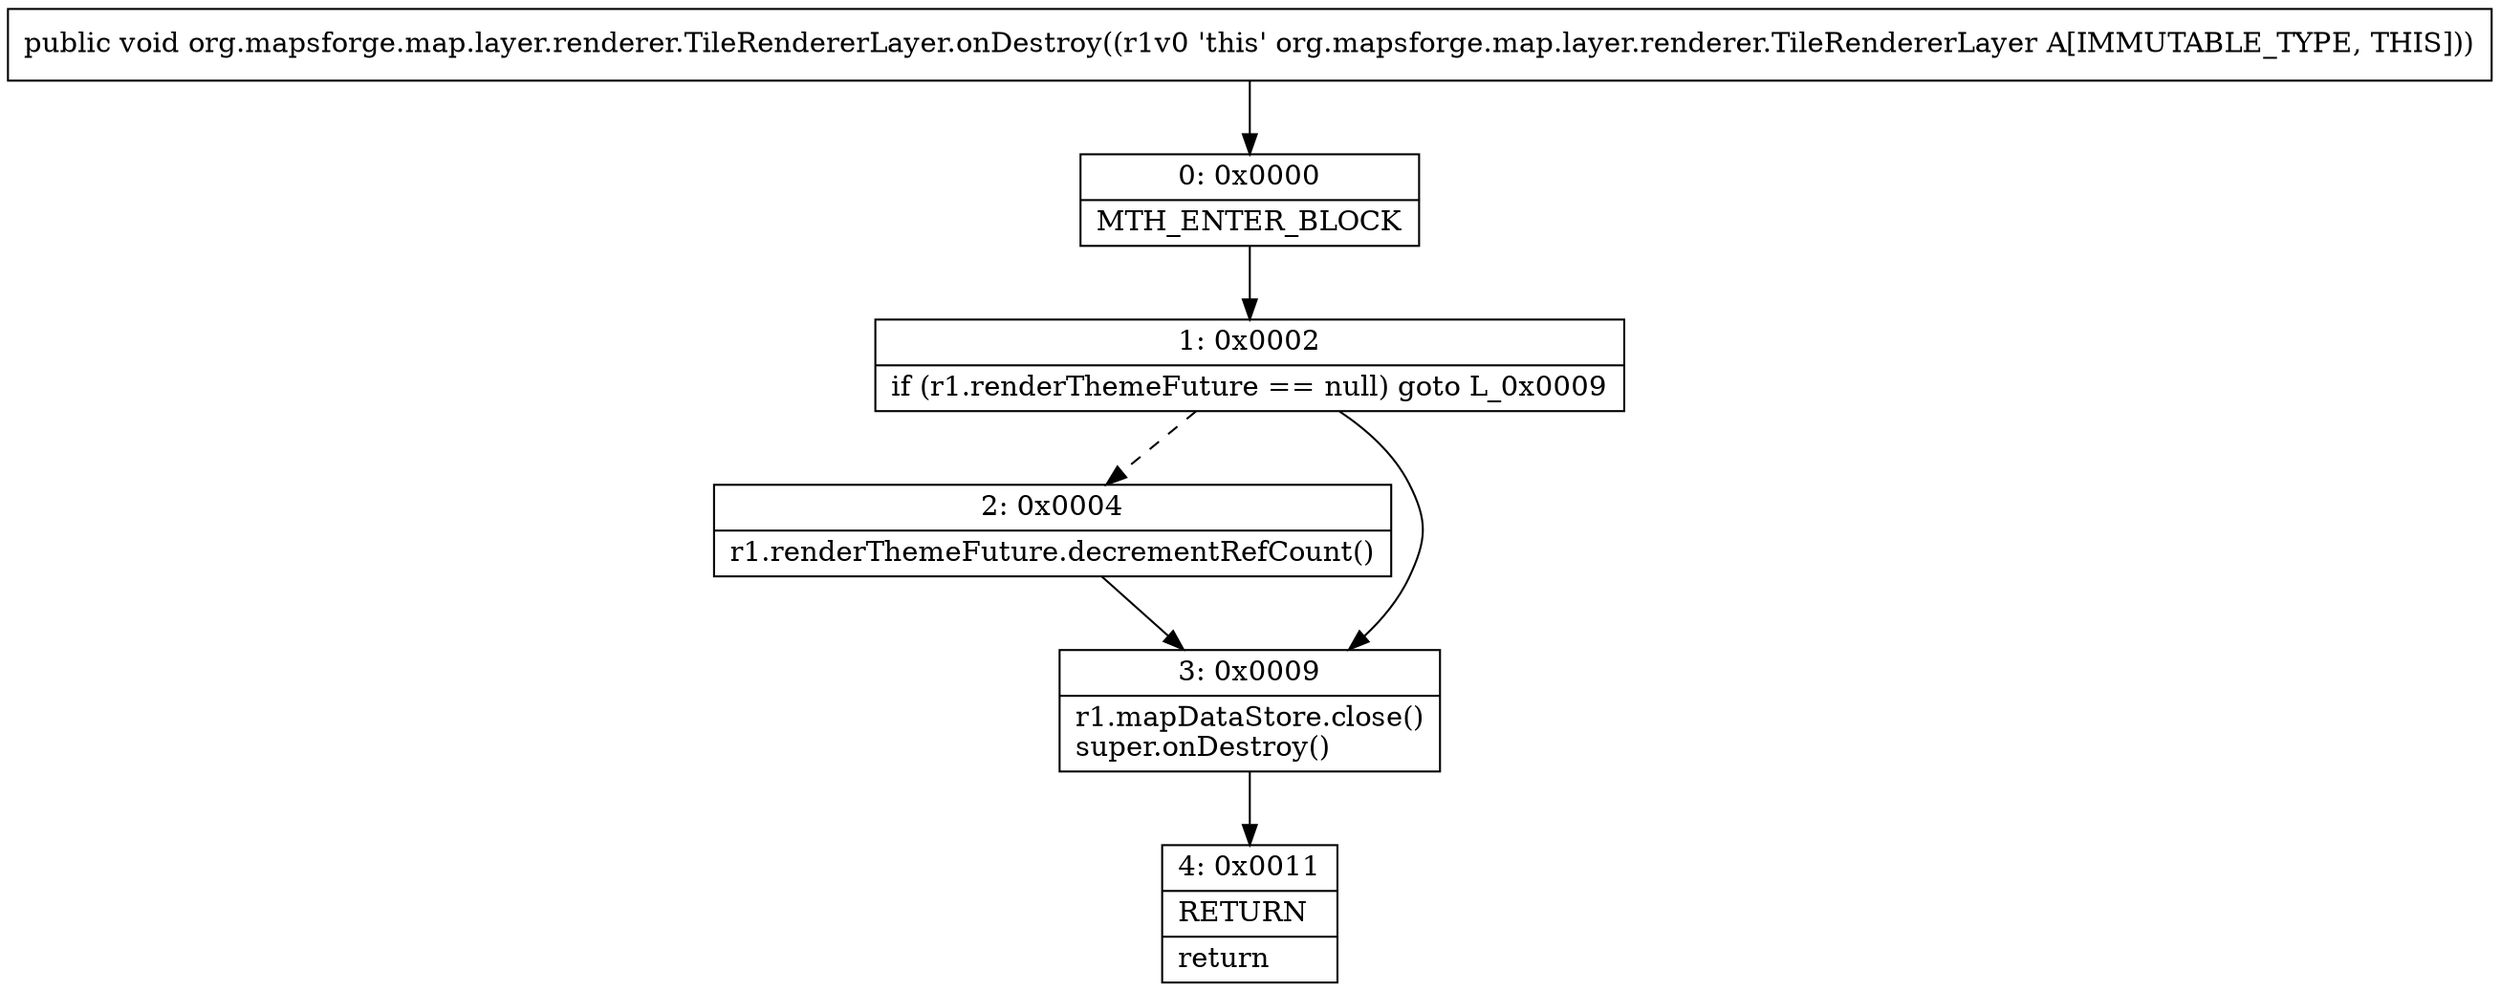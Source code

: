 digraph "CFG fororg.mapsforge.map.layer.renderer.TileRendererLayer.onDestroy()V" {
Node_0 [shape=record,label="{0\:\ 0x0000|MTH_ENTER_BLOCK\l}"];
Node_1 [shape=record,label="{1\:\ 0x0002|if (r1.renderThemeFuture == null) goto L_0x0009\l}"];
Node_2 [shape=record,label="{2\:\ 0x0004|r1.renderThemeFuture.decrementRefCount()\l}"];
Node_3 [shape=record,label="{3\:\ 0x0009|r1.mapDataStore.close()\lsuper.onDestroy()\l}"];
Node_4 [shape=record,label="{4\:\ 0x0011|RETURN\l|return\l}"];
MethodNode[shape=record,label="{public void org.mapsforge.map.layer.renderer.TileRendererLayer.onDestroy((r1v0 'this' org.mapsforge.map.layer.renderer.TileRendererLayer A[IMMUTABLE_TYPE, THIS])) }"];
MethodNode -> Node_0;
Node_0 -> Node_1;
Node_1 -> Node_2[style=dashed];
Node_1 -> Node_3;
Node_2 -> Node_3;
Node_3 -> Node_4;
}

